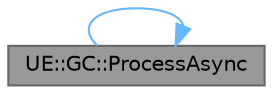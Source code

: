 digraph "UE::GC::ProcessAsync"
{
 // INTERACTIVE_SVG=YES
 // LATEX_PDF_SIZE
  bgcolor="transparent";
  edge [fontname=Helvetica,fontsize=10,labelfontname=Helvetica,labelfontsize=10];
  node [fontname=Helvetica,fontsize=10,shape=box,height=0.2,width=0.4];
  rankdir="LR";
  Node1 [id="Node000001",label="UE::GC::ProcessAsync",height=0.2,width=0.4,color="gray40", fillcolor="grey60", style="filled", fontcolor="black",tooltip="Allocates contexts and coordinator, kicks worker tasks that also call ProcessSync."];
  Node1 -> Node1 [id="edge1_Node000001_Node000001",color="steelblue1",style="solid",tooltip=" "];
}
